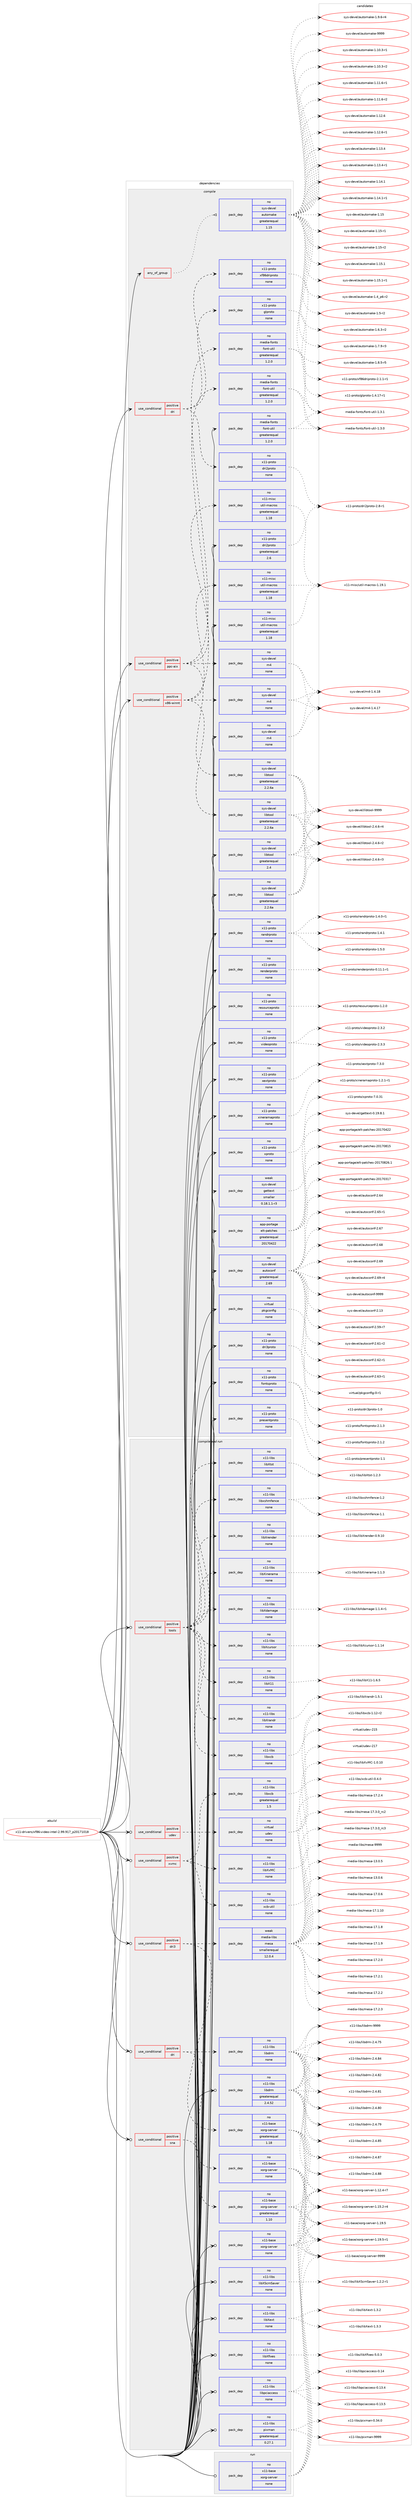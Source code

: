 digraph prolog {

# *************
# Graph options
# *************

newrank=true;
concentrate=true;
compound=true;
graph [rankdir=LR,fontname=Helvetica,fontsize=10,ranksep=1.5];#, ranksep=2.5, nodesep=0.2];
edge  [arrowhead=vee];
node  [fontname=Helvetica,fontsize=10];

# **********
# The ebuild
# **********

subgraph cluster_leftcol {
color=gray;
rank=same;
label=<<i>ebuild</i>>;
id [label="x11-drivers/xf86-video-intel-2.99.917_p20171018", color=red, width=4, href="../x11-drivers/xf86-video-intel-2.99.917_p20171018.svg"];
}

# ****************
# The dependencies
# ****************

subgraph cluster_midcol {
color=gray;
label=<<i>dependencies</i>>;
subgraph cluster_compile {
fillcolor="#eeeeee";
style=filled;
label=<<i>compile</i>>;
subgraph any9180 {
dependency514181 [label=<<TABLE BORDER="0" CELLBORDER="1" CELLSPACING="0" CELLPADDING="4"><TR><TD CELLPADDING="10">any_of_group</TD></TR></TABLE>>, shape=none, color=red];subgraph pack382678 {
dependency514182 [label=<<TABLE BORDER="0" CELLBORDER="1" CELLSPACING="0" CELLPADDING="4" WIDTH="220"><TR><TD ROWSPAN="6" CELLPADDING="30">pack_dep</TD></TR><TR><TD WIDTH="110">no</TD></TR><TR><TD>sys-devel</TD></TR><TR><TD>automake</TD></TR><TR><TD>greaterequal</TD></TR><TR><TD>1.15</TD></TR></TABLE>>, shape=none, color=blue];
}
dependency514181:e -> dependency514182:w [weight=20,style="dotted",arrowhead="oinv"];
}
id:e -> dependency514181:w [weight=20,style="solid",arrowhead="vee"];
subgraph cond121984 {
dependency514183 [label=<<TABLE BORDER="0" CELLBORDER="1" CELLSPACING="0" CELLPADDING="4"><TR><TD ROWSPAN="3" CELLPADDING="10">use_conditional</TD></TR><TR><TD>positive</TD></TR><TR><TD>dri</TD></TR></TABLE>>, shape=none, color=red];
subgraph pack382679 {
dependency514184 [label=<<TABLE BORDER="0" CELLBORDER="1" CELLSPACING="0" CELLPADDING="4" WIDTH="220"><TR><TD ROWSPAN="6" CELLPADDING="30">pack_dep</TD></TR><TR><TD WIDTH="110">no</TD></TR><TR><TD>x11-proto</TD></TR><TR><TD>xf86driproto</TD></TR><TR><TD>none</TD></TR><TR><TD></TD></TR></TABLE>>, shape=none, color=blue];
}
dependency514183:e -> dependency514184:w [weight=20,style="dashed",arrowhead="vee"];
subgraph pack382680 {
dependency514185 [label=<<TABLE BORDER="0" CELLBORDER="1" CELLSPACING="0" CELLPADDING="4" WIDTH="220"><TR><TD ROWSPAN="6" CELLPADDING="30">pack_dep</TD></TR><TR><TD WIDTH="110">no</TD></TR><TR><TD>x11-proto</TD></TR><TR><TD>glproto</TD></TR><TR><TD>none</TD></TR><TR><TD></TD></TR></TABLE>>, shape=none, color=blue];
}
dependency514183:e -> dependency514185:w [weight=20,style="dashed",arrowhead="vee"];
subgraph pack382681 {
dependency514186 [label=<<TABLE BORDER="0" CELLBORDER="1" CELLSPACING="0" CELLPADDING="4" WIDTH="220"><TR><TD ROWSPAN="6" CELLPADDING="30">pack_dep</TD></TR><TR><TD WIDTH="110">no</TD></TR><TR><TD>x11-proto</TD></TR><TR><TD>dri2proto</TD></TR><TR><TD>none</TD></TR><TR><TD></TD></TR></TABLE>>, shape=none, color=blue];
}
dependency514183:e -> dependency514186:w [weight=20,style="dashed",arrowhead="vee"];
}
id:e -> dependency514183:w [weight=20,style="solid",arrowhead="vee"];
subgraph cond121985 {
dependency514187 [label=<<TABLE BORDER="0" CELLBORDER="1" CELLSPACING="0" CELLPADDING="4"><TR><TD ROWSPAN="3" CELLPADDING="10">use_conditional</TD></TR><TR><TD>positive</TD></TR><TR><TD>ppc-aix</TD></TR></TABLE>>, shape=none, color=red];
subgraph pack382682 {
dependency514188 [label=<<TABLE BORDER="0" CELLBORDER="1" CELLSPACING="0" CELLPADDING="4" WIDTH="220"><TR><TD ROWSPAN="6" CELLPADDING="30">pack_dep</TD></TR><TR><TD WIDTH="110">no</TD></TR><TR><TD>sys-devel</TD></TR><TR><TD>libtool</TD></TR><TR><TD>greaterequal</TD></TR><TR><TD>2.2.6a</TD></TR></TABLE>>, shape=none, color=blue];
}
dependency514187:e -> dependency514188:w [weight=20,style="dashed",arrowhead="vee"];
subgraph pack382683 {
dependency514189 [label=<<TABLE BORDER="0" CELLBORDER="1" CELLSPACING="0" CELLPADDING="4" WIDTH="220"><TR><TD ROWSPAN="6" CELLPADDING="30">pack_dep</TD></TR><TR><TD WIDTH="110">no</TD></TR><TR><TD>sys-devel</TD></TR><TR><TD>m4</TD></TR><TR><TD>none</TD></TR><TR><TD></TD></TR></TABLE>>, shape=none, color=blue];
}
dependency514187:e -> dependency514189:w [weight=20,style="dashed",arrowhead="vee"];
subgraph pack382684 {
dependency514190 [label=<<TABLE BORDER="0" CELLBORDER="1" CELLSPACING="0" CELLPADDING="4" WIDTH="220"><TR><TD ROWSPAN="6" CELLPADDING="30">pack_dep</TD></TR><TR><TD WIDTH="110">no</TD></TR><TR><TD>x11-misc</TD></TR><TR><TD>util-macros</TD></TR><TR><TD>greaterequal</TD></TR><TR><TD>1.18</TD></TR></TABLE>>, shape=none, color=blue];
}
dependency514187:e -> dependency514190:w [weight=20,style="dashed",arrowhead="vee"];
subgraph pack382685 {
dependency514191 [label=<<TABLE BORDER="0" CELLBORDER="1" CELLSPACING="0" CELLPADDING="4" WIDTH="220"><TR><TD ROWSPAN="6" CELLPADDING="30">pack_dep</TD></TR><TR><TD WIDTH="110">no</TD></TR><TR><TD>media-fonts</TD></TR><TR><TD>font-util</TD></TR><TR><TD>greaterequal</TD></TR><TR><TD>1.2.0</TD></TR></TABLE>>, shape=none, color=blue];
}
dependency514187:e -> dependency514191:w [weight=20,style="dashed",arrowhead="vee"];
}
id:e -> dependency514187:w [weight=20,style="solid",arrowhead="vee"];
subgraph cond121986 {
dependency514192 [label=<<TABLE BORDER="0" CELLBORDER="1" CELLSPACING="0" CELLPADDING="4"><TR><TD ROWSPAN="3" CELLPADDING="10">use_conditional</TD></TR><TR><TD>positive</TD></TR><TR><TD>x86-winnt</TD></TR></TABLE>>, shape=none, color=red];
subgraph pack382686 {
dependency514193 [label=<<TABLE BORDER="0" CELLBORDER="1" CELLSPACING="0" CELLPADDING="4" WIDTH="220"><TR><TD ROWSPAN="6" CELLPADDING="30">pack_dep</TD></TR><TR><TD WIDTH="110">no</TD></TR><TR><TD>sys-devel</TD></TR><TR><TD>libtool</TD></TR><TR><TD>greaterequal</TD></TR><TR><TD>2.2.6a</TD></TR></TABLE>>, shape=none, color=blue];
}
dependency514192:e -> dependency514193:w [weight=20,style="dashed",arrowhead="vee"];
subgraph pack382687 {
dependency514194 [label=<<TABLE BORDER="0" CELLBORDER="1" CELLSPACING="0" CELLPADDING="4" WIDTH="220"><TR><TD ROWSPAN="6" CELLPADDING="30">pack_dep</TD></TR><TR><TD WIDTH="110">no</TD></TR><TR><TD>sys-devel</TD></TR><TR><TD>m4</TD></TR><TR><TD>none</TD></TR><TR><TD></TD></TR></TABLE>>, shape=none, color=blue];
}
dependency514192:e -> dependency514194:w [weight=20,style="dashed",arrowhead="vee"];
subgraph pack382688 {
dependency514195 [label=<<TABLE BORDER="0" CELLBORDER="1" CELLSPACING="0" CELLPADDING="4" WIDTH="220"><TR><TD ROWSPAN="6" CELLPADDING="30">pack_dep</TD></TR><TR><TD WIDTH="110">no</TD></TR><TR><TD>x11-misc</TD></TR><TR><TD>util-macros</TD></TR><TR><TD>greaterequal</TD></TR><TR><TD>1.18</TD></TR></TABLE>>, shape=none, color=blue];
}
dependency514192:e -> dependency514195:w [weight=20,style="dashed",arrowhead="vee"];
subgraph pack382689 {
dependency514196 [label=<<TABLE BORDER="0" CELLBORDER="1" CELLSPACING="0" CELLPADDING="4" WIDTH="220"><TR><TD ROWSPAN="6" CELLPADDING="30">pack_dep</TD></TR><TR><TD WIDTH="110">no</TD></TR><TR><TD>media-fonts</TD></TR><TR><TD>font-util</TD></TR><TR><TD>greaterequal</TD></TR><TR><TD>1.2.0</TD></TR></TABLE>>, shape=none, color=blue];
}
dependency514192:e -> dependency514196:w [weight=20,style="dashed",arrowhead="vee"];
}
id:e -> dependency514192:w [weight=20,style="solid",arrowhead="vee"];
subgraph pack382690 {
dependency514197 [label=<<TABLE BORDER="0" CELLBORDER="1" CELLSPACING="0" CELLPADDING="4" WIDTH="220"><TR><TD ROWSPAN="6" CELLPADDING="30">pack_dep</TD></TR><TR><TD WIDTH="110">no</TD></TR><TR><TD>app-portage</TD></TR><TR><TD>elt-patches</TD></TR><TR><TD>greaterequal</TD></TR><TR><TD>20170422</TD></TR></TABLE>>, shape=none, color=blue];
}
id:e -> dependency514197:w [weight=20,style="solid",arrowhead="vee"];
subgraph pack382691 {
dependency514198 [label=<<TABLE BORDER="0" CELLBORDER="1" CELLSPACING="0" CELLPADDING="4" WIDTH="220"><TR><TD ROWSPAN="6" CELLPADDING="30">pack_dep</TD></TR><TR><TD WIDTH="110">no</TD></TR><TR><TD>media-fonts</TD></TR><TR><TD>font-util</TD></TR><TR><TD>greaterequal</TD></TR><TR><TD>1.2.0</TD></TR></TABLE>>, shape=none, color=blue];
}
id:e -> dependency514198:w [weight=20,style="solid",arrowhead="vee"];
subgraph pack382692 {
dependency514199 [label=<<TABLE BORDER="0" CELLBORDER="1" CELLSPACING="0" CELLPADDING="4" WIDTH="220"><TR><TD ROWSPAN="6" CELLPADDING="30">pack_dep</TD></TR><TR><TD WIDTH="110">no</TD></TR><TR><TD>sys-devel</TD></TR><TR><TD>autoconf</TD></TR><TR><TD>greaterequal</TD></TR><TR><TD>2.69</TD></TR></TABLE>>, shape=none, color=blue];
}
id:e -> dependency514199:w [weight=20,style="solid",arrowhead="vee"];
subgraph pack382693 {
dependency514200 [label=<<TABLE BORDER="0" CELLBORDER="1" CELLSPACING="0" CELLPADDING="4" WIDTH="220"><TR><TD ROWSPAN="6" CELLPADDING="30">pack_dep</TD></TR><TR><TD WIDTH="110">no</TD></TR><TR><TD>sys-devel</TD></TR><TR><TD>libtool</TD></TR><TR><TD>greaterequal</TD></TR><TR><TD>2.2.6a</TD></TR></TABLE>>, shape=none, color=blue];
}
id:e -> dependency514200:w [weight=20,style="solid",arrowhead="vee"];
subgraph pack382694 {
dependency514201 [label=<<TABLE BORDER="0" CELLBORDER="1" CELLSPACING="0" CELLPADDING="4" WIDTH="220"><TR><TD ROWSPAN="6" CELLPADDING="30">pack_dep</TD></TR><TR><TD WIDTH="110">no</TD></TR><TR><TD>sys-devel</TD></TR><TR><TD>libtool</TD></TR><TR><TD>greaterequal</TD></TR><TR><TD>2.4</TD></TR></TABLE>>, shape=none, color=blue];
}
id:e -> dependency514201:w [weight=20,style="solid",arrowhead="vee"];
subgraph pack382695 {
dependency514202 [label=<<TABLE BORDER="0" CELLBORDER="1" CELLSPACING="0" CELLPADDING="4" WIDTH="220"><TR><TD ROWSPAN="6" CELLPADDING="30">pack_dep</TD></TR><TR><TD WIDTH="110">no</TD></TR><TR><TD>sys-devel</TD></TR><TR><TD>m4</TD></TR><TR><TD>none</TD></TR><TR><TD></TD></TR></TABLE>>, shape=none, color=blue];
}
id:e -> dependency514202:w [weight=20,style="solid",arrowhead="vee"];
subgraph pack382696 {
dependency514203 [label=<<TABLE BORDER="0" CELLBORDER="1" CELLSPACING="0" CELLPADDING="4" WIDTH="220"><TR><TD ROWSPAN="6" CELLPADDING="30">pack_dep</TD></TR><TR><TD WIDTH="110">no</TD></TR><TR><TD>virtual</TD></TR><TR><TD>pkgconfig</TD></TR><TR><TD>none</TD></TR><TR><TD></TD></TR></TABLE>>, shape=none, color=blue];
}
id:e -> dependency514203:w [weight=20,style="solid",arrowhead="vee"];
subgraph pack382697 {
dependency514204 [label=<<TABLE BORDER="0" CELLBORDER="1" CELLSPACING="0" CELLPADDING="4" WIDTH="220"><TR><TD ROWSPAN="6" CELLPADDING="30">pack_dep</TD></TR><TR><TD WIDTH="110">no</TD></TR><TR><TD>x11-misc</TD></TR><TR><TD>util-macros</TD></TR><TR><TD>greaterequal</TD></TR><TR><TD>1.18</TD></TR></TABLE>>, shape=none, color=blue];
}
id:e -> dependency514204:w [weight=20,style="solid",arrowhead="vee"];
subgraph pack382698 {
dependency514205 [label=<<TABLE BORDER="0" CELLBORDER="1" CELLSPACING="0" CELLPADDING="4" WIDTH="220"><TR><TD ROWSPAN="6" CELLPADDING="30">pack_dep</TD></TR><TR><TD WIDTH="110">no</TD></TR><TR><TD>x11-proto</TD></TR><TR><TD>dri2proto</TD></TR><TR><TD>greaterequal</TD></TR><TR><TD>2.6</TD></TR></TABLE>>, shape=none, color=blue];
}
id:e -> dependency514205:w [weight=20,style="solid",arrowhead="vee"];
subgraph pack382699 {
dependency514206 [label=<<TABLE BORDER="0" CELLBORDER="1" CELLSPACING="0" CELLPADDING="4" WIDTH="220"><TR><TD ROWSPAN="6" CELLPADDING="30">pack_dep</TD></TR><TR><TD WIDTH="110">no</TD></TR><TR><TD>x11-proto</TD></TR><TR><TD>dri3proto</TD></TR><TR><TD>none</TD></TR><TR><TD></TD></TR></TABLE>>, shape=none, color=blue];
}
id:e -> dependency514206:w [weight=20,style="solid",arrowhead="vee"];
subgraph pack382700 {
dependency514207 [label=<<TABLE BORDER="0" CELLBORDER="1" CELLSPACING="0" CELLPADDING="4" WIDTH="220"><TR><TD ROWSPAN="6" CELLPADDING="30">pack_dep</TD></TR><TR><TD WIDTH="110">no</TD></TR><TR><TD>x11-proto</TD></TR><TR><TD>fontsproto</TD></TR><TR><TD>none</TD></TR><TR><TD></TD></TR></TABLE>>, shape=none, color=blue];
}
id:e -> dependency514207:w [weight=20,style="solid",arrowhead="vee"];
subgraph pack382701 {
dependency514208 [label=<<TABLE BORDER="0" CELLBORDER="1" CELLSPACING="0" CELLPADDING="4" WIDTH="220"><TR><TD ROWSPAN="6" CELLPADDING="30">pack_dep</TD></TR><TR><TD WIDTH="110">no</TD></TR><TR><TD>x11-proto</TD></TR><TR><TD>presentproto</TD></TR><TR><TD>none</TD></TR><TR><TD></TD></TR></TABLE>>, shape=none, color=blue];
}
id:e -> dependency514208:w [weight=20,style="solid",arrowhead="vee"];
subgraph pack382702 {
dependency514209 [label=<<TABLE BORDER="0" CELLBORDER="1" CELLSPACING="0" CELLPADDING="4" WIDTH="220"><TR><TD ROWSPAN="6" CELLPADDING="30">pack_dep</TD></TR><TR><TD WIDTH="110">no</TD></TR><TR><TD>x11-proto</TD></TR><TR><TD>randrproto</TD></TR><TR><TD>none</TD></TR><TR><TD></TD></TR></TABLE>>, shape=none, color=blue];
}
id:e -> dependency514209:w [weight=20,style="solid",arrowhead="vee"];
subgraph pack382703 {
dependency514210 [label=<<TABLE BORDER="0" CELLBORDER="1" CELLSPACING="0" CELLPADDING="4" WIDTH="220"><TR><TD ROWSPAN="6" CELLPADDING="30">pack_dep</TD></TR><TR><TD WIDTH="110">no</TD></TR><TR><TD>x11-proto</TD></TR><TR><TD>renderproto</TD></TR><TR><TD>none</TD></TR><TR><TD></TD></TR></TABLE>>, shape=none, color=blue];
}
id:e -> dependency514210:w [weight=20,style="solid",arrowhead="vee"];
subgraph pack382704 {
dependency514211 [label=<<TABLE BORDER="0" CELLBORDER="1" CELLSPACING="0" CELLPADDING="4" WIDTH="220"><TR><TD ROWSPAN="6" CELLPADDING="30">pack_dep</TD></TR><TR><TD WIDTH="110">no</TD></TR><TR><TD>x11-proto</TD></TR><TR><TD>resourceproto</TD></TR><TR><TD>none</TD></TR><TR><TD></TD></TR></TABLE>>, shape=none, color=blue];
}
id:e -> dependency514211:w [weight=20,style="solid",arrowhead="vee"];
subgraph pack382705 {
dependency514212 [label=<<TABLE BORDER="0" CELLBORDER="1" CELLSPACING="0" CELLPADDING="4" WIDTH="220"><TR><TD ROWSPAN="6" CELLPADDING="30">pack_dep</TD></TR><TR><TD WIDTH="110">no</TD></TR><TR><TD>x11-proto</TD></TR><TR><TD>videoproto</TD></TR><TR><TD>none</TD></TR><TR><TD></TD></TR></TABLE>>, shape=none, color=blue];
}
id:e -> dependency514212:w [weight=20,style="solid",arrowhead="vee"];
subgraph pack382706 {
dependency514213 [label=<<TABLE BORDER="0" CELLBORDER="1" CELLSPACING="0" CELLPADDING="4" WIDTH="220"><TR><TD ROWSPAN="6" CELLPADDING="30">pack_dep</TD></TR><TR><TD WIDTH="110">no</TD></TR><TR><TD>x11-proto</TD></TR><TR><TD>xextproto</TD></TR><TR><TD>none</TD></TR><TR><TD></TD></TR></TABLE>>, shape=none, color=blue];
}
id:e -> dependency514213:w [weight=20,style="solid",arrowhead="vee"];
subgraph pack382707 {
dependency514214 [label=<<TABLE BORDER="0" CELLBORDER="1" CELLSPACING="0" CELLPADDING="4" WIDTH="220"><TR><TD ROWSPAN="6" CELLPADDING="30">pack_dep</TD></TR><TR><TD WIDTH="110">no</TD></TR><TR><TD>x11-proto</TD></TR><TR><TD>xineramaproto</TD></TR><TR><TD>none</TD></TR><TR><TD></TD></TR></TABLE>>, shape=none, color=blue];
}
id:e -> dependency514214:w [weight=20,style="solid",arrowhead="vee"];
subgraph pack382708 {
dependency514215 [label=<<TABLE BORDER="0" CELLBORDER="1" CELLSPACING="0" CELLPADDING="4" WIDTH="220"><TR><TD ROWSPAN="6" CELLPADDING="30">pack_dep</TD></TR><TR><TD WIDTH="110">no</TD></TR><TR><TD>x11-proto</TD></TR><TR><TD>xproto</TD></TR><TR><TD>none</TD></TR><TR><TD></TD></TR></TABLE>>, shape=none, color=blue];
}
id:e -> dependency514215:w [weight=20,style="solid",arrowhead="vee"];
subgraph pack382709 {
dependency514216 [label=<<TABLE BORDER="0" CELLBORDER="1" CELLSPACING="0" CELLPADDING="4" WIDTH="220"><TR><TD ROWSPAN="6" CELLPADDING="30">pack_dep</TD></TR><TR><TD WIDTH="110">weak</TD></TR><TR><TD>sys-devel</TD></TR><TR><TD>gettext</TD></TR><TR><TD>smaller</TD></TR><TR><TD>0.18.1.1-r3</TD></TR></TABLE>>, shape=none, color=blue];
}
id:e -> dependency514216:w [weight=20,style="solid",arrowhead="vee"];
}
subgraph cluster_compileandrun {
fillcolor="#eeeeee";
style=filled;
label=<<i>compile and run</i>>;
subgraph cond121987 {
dependency514217 [label=<<TABLE BORDER="0" CELLBORDER="1" CELLSPACING="0" CELLPADDING="4"><TR><TD ROWSPAN="3" CELLPADDING="10">use_conditional</TD></TR><TR><TD>positive</TD></TR><TR><TD>dri</TD></TR></TABLE>>, shape=none, color=red];
subgraph pack382710 {
dependency514218 [label=<<TABLE BORDER="0" CELLBORDER="1" CELLSPACING="0" CELLPADDING="4" WIDTH="220"><TR><TD ROWSPAN="6" CELLPADDING="30">pack_dep</TD></TR><TR><TD WIDTH="110">no</TD></TR><TR><TD>x11-base</TD></TR><TR><TD>xorg-server</TD></TR><TR><TD>none</TD></TR><TR><TD></TD></TR></TABLE>>, shape=none, color=blue];
}
dependency514217:e -> dependency514218:w [weight=20,style="dashed",arrowhead="vee"];
subgraph pack382711 {
dependency514219 [label=<<TABLE BORDER="0" CELLBORDER="1" CELLSPACING="0" CELLPADDING="4" WIDTH="220"><TR><TD ROWSPAN="6" CELLPADDING="30">pack_dep</TD></TR><TR><TD WIDTH="110">no</TD></TR><TR><TD>x11-libs</TD></TR><TR><TD>libdrm</TD></TR><TR><TD>none</TD></TR><TR><TD></TD></TR></TABLE>>, shape=none, color=blue];
}
dependency514217:e -> dependency514219:w [weight=20,style="dashed",arrowhead="vee"];
}
id:e -> dependency514217:w [weight=20,style="solid",arrowhead="odotvee"];
subgraph cond121988 {
dependency514220 [label=<<TABLE BORDER="0" CELLBORDER="1" CELLSPACING="0" CELLPADDING="4"><TR><TD ROWSPAN="3" CELLPADDING="10">use_conditional</TD></TR><TR><TD>positive</TD></TR><TR><TD>dri3</TD></TR></TABLE>>, shape=none, color=red];
subgraph pack382712 {
dependency514221 [label=<<TABLE BORDER="0" CELLBORDER="1" CELLSPACING="0" CELLPADDING="4" WIDTH="220"><TR><TD ROWSPAN="6" CELLPADDING="30">pack_dep</TD></TR><TR><TD WIDTH="110">no</TD></TR><TR><TD>x11-base</TD></TR><TR><TD>xorg-server</TD></TR><TR><TD>greaterequal</TD></TR><TR><TD>1.18</TD></TR></TABLE>>, shape=none, color=blue];
}
dependency514220:e -> dependency514221:w [weight=20,style="dashed",arrowhead="vee"];
subgraph pack382713 {
dependency514222 [label=<<TABLE BORDER="0" CELLBORDER="1" CELLSPACING="0" CELLPADDING="4" WIDTH="220"><TR><TD ROWSPAN="6" CELLPADDING="30">pack_dep</TD></TR><TR><TD WIDTH="110">weak</TD></TR><TR><TD>media-libs</TD></TR><TR><TD>mesa</TD></TR><TR><TD>smallerequal</TD></TR><TR><TD>12.0.4</TD></TR></TABLE>>, shape=none, color=blue];
}
dependency514220:e -> dependency514222:w [weight=20,style="dashed",arrowhead="vee"];
}
id:e -> dependency514220:w [weight=20,style="solid",arrowhead="odotvee"];
subgraph cond121989 {
dependency514223 [label=<<TABLE BORDER="0" CELLBORDER="1" CELLSPACING="0" CELLPADDING="4"><TR><TD ROWSPAN="3" CELLPADDING="10">use_conditional</TD></TR><TR><TD>positive</TD></TR><TR><TD>sna</TD></TR></TABLE>>, shape=none, color=red];
subgraph pack382714 {
dependency514224 [label=<<TABLE BORDER="0" CELLBORDER="1" CELLSPACING="0" CELLPADDING="4" WIDTH="220"><TR><TD ROWSPAN="6" CELLPADDING="30">pack_dep</TD></TR><TR><TD WIDTH="110">no</TD></TR><TR><TD>x11-base</TD></TR><TR><TD>xorg-server</TD></TR><TR><TD>greaterequal</TD></TR><TR><TD>1.10</TD></TR></TABLE>>, shape=none, color=blue];
}
dependency514223:e -> dependency514224:w [weight=20,style="dashed",arrowhead="vee"];
}
id:e -> dependency514223:w [weight=20,style="solid",arrowhead="odotvee"];
subgraph cond121990 {
dependency514225 [label=<<TABLE BORDER="0" CELLBORDER="1" CELLSPACING="0" CELLPADDING="4"><TR><TD ROWSPAN="3" CELLPADDING="10">use_conditional</TD></TR><TR><TD>positive</TD></TR><TR><TD>tools</TD></TR></TABLE>>, shape=none, color=red];
subgraph pack382715 {
dependency514226 [label=<<TABLE BORDER="0" CELLBORDER="1" CELLSPACING="0" CELLPADDING="4" WIDTH="220"><TR><TD ROWSPAN="6" CELLPADDING="30">pack_dep</TD></TR><TR><TD WIDTH="110">no</TD></TR><TR><TD>x11-libs</TD></TR><TR><TD>libX11</TD></TR><TR><TD>none</TD></TR><TR><TD></TD></TR></TABLE>>, shape=none, color=blue];
}
dependency514225:e -> dependency514226:w [weight=20,style="dashed",arrowhead="vee"];
subgraph pack382716 {
dependency514227 [label=<<TABLE BORDER="0" CELLBORDER="1" CELLSPACING="0" CELLPADDING="4" WIDTH="220"><TR><TD ROWSPAN="6" CELLPADDING="30">pack_dep</TD></TR><TR><TD WIDTH="110">no</TD></TR><TR><TD>x11-libs</TD></TR><TR><TD>libxcb</TD></TR><TR><TD>none</TD></TR><TR><TD></TD></TR></TABLE>>, shape=none, color=blue];
}
dependency514225:e -> dependency514227:w [weight=20,style="dashed",arrowhead="vee"];
subgraph pack382717 {
dependency514228 [label=<<TABLE BORDER="0" CELLBORDER="1" CELLSPACING="0" CELLPADDING="4" WIDTH="220"><TR><TD ROWSPAN="6" CELLPADDING="30">pack_dep</TD></TR><TR><TD WIDTH="110">no</TD></TR><TR><TD>x11-libs</TD></TR><TR><TD>libXcursor</TD></TR><TR><TD>none</TD></TR><TR><TD></TD></TR></TABLE>>, shape=none, color=blue];
}
dependency514225:e -> dependency514228:w [weight=20,style="dashed",arrowhead="vee"];
subgraph pack382718 {
dependency514229 [label=<<TABLE BORDER="0" CELLBORDER="1" CELLSPACING="0" CELLPADDING="4" WIDTH="220"><TR><TD ROWSPAN="6" CELLPADDING="30">pack_dep</TD></TR><TR><TD WIDTH="110">no</TD></TR><TR><TD>x11-libs</TD></TR><TR><TD>libXdamage</TD></TR><TR><TD>none</TD></TR><TR><TD></TD></TR></TABLE>>, shape=none, color=blue];
}
dependency514225:e -> dependency514229:w [weight=20,style="dashed",arrowhead="vee"];
subgraph pack382719 {
dependency514230 [label=<<TABLE BORDER="0" CELLBORDER="1" CELLSPACING="0" CELLPADDING="4" WIDTH="220"><TR><TD ROWSPAN="6" CELLPADDING="30">pack_dep</TD></TR><TR><TD WIDTH="110">no</TD></TR><TR><TD>x11-libs</TD></TR><TR><TD>libXinerama</TD></TR><TR><TD>none</TD></TR><TR><TD></TD></TR></TABLE>>, shape=none, color=blue];
}
dependency514225:e -> dependency514230:w [weight=20,style="dashed",arrowhead="vee"];
subgraph pack382720 {
dependency514231 [label=<<TABLE BORDER="0" CELLBORDER="1" CELLSPACING="0" CELLPADDING="4" WIDTH="220"><TR><TD ROWSPAN="6" CELLPADDING="30">pack_dep</TD></TR><TR><TD WIDTH="110">no</TD></TR><TR><TD>x11-libs</TD></TR><TR><TD>libXrandr</TD></TR><TR><TD>none</TD></TR><TR><TD></TD></TR></TABLE>>, shape=none, color=blue];
}
dependency514225:e -> dependency514231:w [weight=20,style="dashed",arrowhead="vee"];
subgraph pack382721 {
dependency514232 [label=<<TABLE BORDER="0" CELLBORDER="1" CELLSPACING="0" CELLPADDING="4" WIDTH="220"><TR><TD ROWSPAN="6" CELLPADDING="30">pack_dep</TD></TR><TR><TD WIDTH="110">no</TD></TR><TR><TD>x11-libs</TD></TR><TR><TD>libXrender</TD></TR><TR><TD>none</TD></TR><TR><TD></TD></TR></TABLE>>, shape=none, color=blue];
}
dependency514225:e -> dependency514232:w [weight=20,style="dashed",arrowhead="vee"];
subgraph pack382722 {
dependency514233 [label=<<TABLE BORDER="0" CELLBORDER="1" CELLSPACING="0" CELLPADDING="4" WIDTH="220"><TR><TD ROWSPAN="6" CELLPADDING="30">pack_dep</TD></TR><TR><TD WIDTH="110">no</TD></TR><TR><TD>x11-libs</TD></TR><TR><TD>libxshmfence</TD></TR><TR><TD>none</TD></TR><TR><TD></TD></TR></TABLE>>, shape=none, color=blue];
}
dependency514225:e -> dependency514233:w [weight=20,style="dashed",arrowhead="vee"];
subgraph pack382723 {
dependency514234 [label=<<TABLE BORDER="0" CELLBORDER="1" CELLSPACING="0" CELLPADDING="4" WIDTH="220"><TR><TD ROWSPAN="6" CELLPADDING="30">pack_dep</TD></TR><TR><TD WIDTH="110">no</TD></TR><TR><TD>x11-libs</TD></TR><TR><TD>libXtst</TD></TR><TR><TD>none</TD></TR><TR><TD></TD></TR></TABLE>>, shape=none, color=blue];
}
dependency514225:e -> dependency514234:w [weight=20,style="dashed",arrowhead="vee"];
}
id:e -> dependency514225:w [weight=20,style="solid",arrowhead="odotvee"];
subgraph cond121991 {
dependency514235 [label=<<TABLE BORDER="0" CELLBORDER="1" CELLSPACING="0" CELLPADDING="4"><TR><TD ROWSPAN="3" CELLPADDING="10">use_conditional</TD></TR><TR><TD>positive</TD></TR><TR><TD>udev</TD></TR></TABLE>>, shape=none, color=red];
subgraph pack382724 {
dependency514236 [label=<<TABLE BORDER="0" CELLBORDER="1" CELLSPACING="0" CELLPADDING="4" WIDTH="220"><TR><TD ROWSPAN="6" CELLPADDING="30">pack_dep</TD></TR><TR><TD WIDTH="110">no</TD></TR><TR><TD>virtual</TD></TR><TR><TD>udev</TD></TR><TR><TD>none</TD></TR><TR><TD></TD></TR></TABLE>>, shape=none, color=blue];
}
dependency514235:e -> dependency514236:w [weight=20,style="dashed",arrowhead="vee"];
}
id:e -> dependency514235:w [weight=20,style="solid",arrowhead="odotvee"];
subgraph cond121992 {
dependency514237 [label=<<TABLE BORDER="0" CELLBORDER="1" CELLSPACING="0" CELLPADDING="4"><TR><TD ROWSPAN="3" CELLPADDING="10">use_conditional</TD></TR><TR><TD>positive</TD></TR><TR><TD>xvmc</TD></TR></TABLE>>, shape=none, color=red];
subgraph pack382725 {
dependency514238 [label=<<TABLE BORDER="0" CELLBORDER="1" CELLSPACING="0" CELLPADDING="4" WIDTH="220"><TR><TD ROWSPAN="6" CELLPADDING="30">pack_dep</TD></TR><TR><TD WIDTH="110">no</TD></TR><TR><TD>x11-libs</TD></TR><TR><TD>libXvMC</TD></TR><TR><TD>none</TD></TR><TR><TD></TD></TR></TABLE>>, shape=none, color=blue];
}
dependency514237:e -> dependency514238:w [weight=20,style="dashed",arrowhead="vee"];
subgraph pack382726 {
dependency514239 [label=<<TABLE BORDER="0" CELLBORDER="1" CELLSPACING="0" CELLPADDING="4" WIDTH="220"><TR><TD ROWSPAN="6" CELLPADDING="30">pack_dep</TD></TR><TR><TD WIDTH="110">no</TD></TR><TR><TD>x11-libs</TD></TR><TR><TD>libxcb</TD></TR><TR><TD>greaterequal</TD></TR><TR><TD>1.5</TD></TR></TABLE>>, shape=none, color=blue];
}
dependency514237:e -> dependency514239:w [weight=20,style="dashed",arrowhead="vee"];
subgraph pack382727 {
dependency514240 [label=<<TABLE BORDER="0" CELLBORDER="1" CELLSPACING="0" CELLPADDING="4" WIDTH="220"><TR><TD ROWSPAN="6" CELLPADDING="30">pack_dep</TD></TR><TR><TD WIDTH="110">no</TD></TR><TR><TD>x11-libs</TD></TR><TR><TD>xcb-util</TD></TR><TR><TD>none</TD></TR><TR><TD></TD></TR></TABLE>>, shape=none, color=blue];
}
dependency514237:e -> dependency514240:w [weight=20,style="dashed",arrowhead="vee"];
}
id:e -> dependency514237:w [weight=20,style="solid",arrowhead="odotvee"];
subgraph pack382728 {
dependency514241 [label=<<TABLE BORDER="0" CELLBORDER="1" CELLSPACING="0" CELLPADDING="4" WIDTH="220"><TR><TD ROWSPAN="6" CELLPADDING="30">pack_dep</TD></TR><TR><TD WIDTH="110">no</TD></TR><TR><TD>x11-base</TD></TR><TR><TD>xorg-server</TD></TR><TR><TD>none</TD></TR><TR><TD></TD></TR></TABLE>>, shape=none, color=blue];
}
id:e -> dependency514241:w [weight=20,style="solid",arrowhead="odotvee"];
subgraph pack382729 {
dependency514242 [label=<<TABLE BORDER="0" CELLBORDER="1" CELLSPACING="0" CELLPADDING="4" WIDTH="220"><TR><TD ROWSPAN="6" CELLPADDING="30">pack_dep</TD></TR><TR><TD WIDTH="110">no</TD></TR><TR><TD>x11-libs</TD></TR><TR><TD>libXScrnSaver</TD></TR><TR><TD>none</TD></TR><TR><TD></TD></TR></TABLE>>, shape=none, color=blue];
}
id:e -> dependency514242:w [weight=20,style="solid",arrowhead="odotvee"];
subgraph pack382730 {
dependency514243 [label=<<TABLE BORDER="0" CELLBORDER="1" CELLSPACING="0" CELLPADDING="4" WIDTH="220"><TR><TD ROWSPAN="6" CELLPADDING="30">pack_dep</TD></TR><TR><TD WIDTH="110">no</TD></TR><TR><TD>x11-libs</TD></TR><TR><TD>libXext</TD></TR><TR><TD>none</TD></TR><TR><TD></TD></TR></TABLE>>, shape=none, color=blue];
}
id:e -> dependency514243:w [weight=20,style="solid",arrowhead="odotvee"];
subgraph pack382731 {
dependency514244 [label=<<TABLE BORDER="0" CELLBORDER="1" CELLSPACING="0" CELLPADDING="4" WIDTH="220"><TR><TD ROWSPAN="6" CELLPADDING="30">pack_dep</TD></TR><TR><TD WIDTH="110">no</TD></TR><TR><TD>x11-libs</TD></TR><TR><TD>libXfixes</TD></TR><TR><TD>none</TD></TR><TR><TD></TD></TR></TABLE>>, shape=none, color=blue];
}
id:e -> dependency514244:w [weight=20,style="solid",arrowhead="odotvee"];
subgraph pack382732 {
dependency514245 [label=<<TABLE BORDER="0" CELLBORDER="1" CELLSPACING="0" CELLPADDING="4" WIDTH="220"><TR><TD ROWSPAN="6" CELLPADDING="30">pack_dep</TD></TR><TR><TD WIDTH="110">no</TD></TR><TR><TD>x11-libs</TD></TR><TR><TD>libdrm</TD></TR><TR><TD>greaterequal</TD></TR><TR><TD>2.4.52</TD></TR></TABLE>>, shape=none, color=blue];
}
id:e -> dependency514245:w [weight=20,style="solid",arrowhead="odotvee"];
subgraph pack382733 {
dependency514246 [label=<<TABLE BORDER="0" CELLBORDER="1" CELLSPACING="0" CELLPADDING="4" WIDTH="220"><TR><TD ROWSPAN="6" CELLPADDING="30">pack_dep</TD></TR><TR><TD WIDTH="110">no</TD></TR><TR><TD>x11-libs</TD></TR><TR><TD>libpciaccess</TD></TR><TR><TD>none</TD></TR><TR><TD></TD></TR></TABLE>>, shape=none, color=blue];
}
id:e -> dependency514246:w [weight=20,style="solid",arrowhead="odotvee"];
subgraph pack382734 {
dependency514247 [label=<<TABLE BORDER="0" CELLBORDER="1" CELLSPACING="0" CELLPADDING="4" WIDTH="220"><TR><TD ROWSPAN="6" CELLPADDING="30">pack_dep</TD></TR><TR><TD WIDTH="110">no</TD></TR><TR><TD>x11-libs</TD></TR><TR><TD>pixman</TD></TR><TR><TD>greaterequal</TD></TR><TR><TD>0.27.1</TD></TR></TABLE>>, shape=none, color=blue];
}
id:e -> dependency514247:w [weight=20,style="solid",arrowhead="odotvee"];
}
subgraph cluster_run {
fillcolor="#eeeeee";
style=filled;
label=<<i>run</i>>;
subgraph pack382735 {
dependency514248 [label=<<TABLE BORDER="0" CELLBORDER="1" CELLSPACING="0" CELLPADDING="4" WIDTH="220"><TR><TD ROWSPAN="6" CELLPADDING="30">pack_dep</TD></TR><TR><TD WIDTH="110">no</TD></TR><TR><TD>x11-base</TD></TR><TR><TD>xorg-server</TD></TR><TR><TD>none</TD></TR><TR><TD></TD></TR></TABLE>>, shape=none, color=blue];
}
id:e -> dependency514248:w [weight=20,style="solid",arrowhead="odot"];
}
}

# **************
# The candidates
# **************

subgraph cluster_choices {
rank=same;
color=gray;
label=<<i>candidates</i>>;

subgraph choice382678 {
color=black;
nodesep=1;
choice11512111545100101118101108479711711611110997107101454946494846514511449 [label="sys-devel/automake-1.10.3-r1", color=red, width=4,href="../sys-devel/automake-1.10.3-r1.svg"];
choice11512111545100101118101108479711711611110997107101454946494846514511450 [label="sys-devel/automake-1.10.3-r2", color=red, width=4,href="../sys-devel/automake-1.10.3-r2.svg"];
choice11512111545100101118101108479711711611110997107101454946494946544511449 [label="sys-devel/automake-1.11.6-r1", color=red, width=4,href="../sys-devel/automake-1.11.6-r1.svg"];
choice11512111545100101118101108479711711611110997107101454946494946544511450 [label="sys-devel/automake-1.11.6-r2", color=red, width=4,href="../sys-devel/automake-1.11.6-r2.svg"];
choice1151211154510010111810110847971171161111099710710145494649504654 [label="sys-devel/automake-1.12.6", color=red, width=4,href="../sys-devel/automake-1.12.6.svg"];
choice11512111545100101118101108479711711611110997107101454946495046544511449 [label="sys-devel/automake-1.12.6-r1", color=red, width=4,href="../sys-devel/automake-1.12.6-r1.svg"];
choice1151211154510010111810110847971171161111099710710145494649514652 [label="sys-devel/automake-1.13.4", color=red, width=4,href="../sys-devel/automake-1.13.4.svg"];
choice11512111545100101118101108479711711611110997107101454946495146524511449 [label="sys-devel/automake-1.13.4-r1", color=red, width=4,href="../sys-devel/automake-1.13.4-r1.svg"];
choice1151211154510010111810110847971171161111099710710145494649524649 [label="sys-devel/automake-1.14.1", color=red, width=4,href="../sys-devel/automake-1.14.1.svg"];
choice11512111545100101118101108479711711611110997107101454946495246494511449 [label="sys-devel/automake-1.14.1-r1", color=red, width=4,href="../sys-devel/automake-1.14.1-r1.svg"];
choice115121115451001011181011084797117116111109971071014549464953 [label="sys-devel/automake-1.15", color=red, width=4,href="../sys-devel/automake-1.15.svg"];
choice1151211154510010111810110847971171161111099710710145494649534511449 [label="sys-devel/automake-1.15-r1", color=red, width=4,href="../sys-devel/automake-1.15-r1.svg"];
choice1151211154510010111810110847971171161111099710710145494649534511450 [label="sys-devel/automake-1.15-r2", color=red, width=4,href="../sys-devel/automake-1.15-r2.svg"];
choice1151211154510010111810110847971171161111099710710145494649534649 [label="sys-devel/automake-1.15.1", color=red, width=4,href="../sys-devel/automake-1.15.1.svg"];
choice11512111545100101118101108479711711611110997107101454946495346494511449 [label="sys-devel/automake-1.15.1-r1", color=red, width=4,href="../sys-devel/automake-1.15.1-r1.svg"];
choice115121115451001011181011084797117116111109971071014549465295112544511450 [label="sys-devel/automake-1.4_p6-r2", color=red, width=4,href="../sys-devel/automake-1.4_p6-r2.svg"];
choice11512111545100101118101108479711711611110997107101454946534511450 [label="sys-devel/automake-1.5-r2", color=red, width=4,href="../sys-devel/automake-1.5-r2.svg"];
choice115121115451001011181011084797117116111109971071014549465446514511450 [label="sys-devel/automake-1.6.3-r2", color=red, width=4,href="../sys-devel/automake-1.6.3-r2.svg"];
choice115121115451001011181011084797117116111109971071014549465546574511451 [label="sys-devel/automake-1.7.9-r3", color=red, width=4,href="../sys-devel/automake-1.7.9-r3.svg"];
choice115121115451001011181011084797117116111109971071014549465646534511453 [label="sys-devel/automake-1.8.5-r5", color=red, width=4,href="../sys-devel/automake-1.8.5-r5.svg"];
choice115121115451001011181011084797117116111109971071014549465746544511452 [label="sys-devel/automake-1.9.6-r4", color=red, width=4,href="../sys-devel/automake-1.9.6-r4.svg"];
choice115121115451001011181011084797117116111109971071014557575757 [label="sys-devel/automake-9999", color=red, width=4,href="../sys-devel/automake-9999.svg"];
dependency514182:e -> choice11512111545100101118101108479711711611110997107101454946494846514511449:w [style=dotted,weight="100"];
dependency514182:e -> choice11512111545100101118101108479711711611110997107101454946494846514511450:w [style=dotted,weight="100"];
dependency514182:e -> choice11512111545100101118101108479711711611110997107101454946494946544511449:w [style=dotted,weight="100"];
dependency514182:e -> choice11512111545100101118101108479711711611110997107101454946494946544511450:w [style=dotted,weight="100"];
dependency514182:e -> choice1151211154510010111810110847971171161111099710710145494649504654:w [style=dotted,weight="100"];
dependency514182:e -> choice11512111545100101118101108479711711611110997107101454946495046544511449:w [style=dotted,weight="100"];
dependency514182:e -> choice1151211154510010111810110847971171161111099710710145494649514652:w [style=dotted,weight="100"];
dependency514182:e -> choice11512111545100101118101108479711711611110997107101454946495146524511449:w [style=dotted,weight="100"];
dependency514182:e -> choice1151211154510010111810110847971171161111099710710145494649524649:w [style=dotted,weight="100"];
dependency514182:e -> choice11512111545100101118101108479711711611110997107101454946495246494511449:w [style=dotted,weight="100"];
dependency514182:e -> choice115121115451001011181011084797117116111109971071014549464953:w [style=dotted,weight="100"];
dependency514182:e -> choice1151211154510010111810110847971171161111099710710145494649534511449:w [style=dotted,weight="100"];
dependency514182:e -> choice1151211154510010111810110847971171161111099710710145494649534511450:w [style=dotted,weight="100"];
dependency514182:e -> choice1151211154510010111810110847971171161111099710710145494649534649:w [style=dotted,weight="100"];
dependency514182:e -> choice11512111545100101118101108479711711611110997107101454946495346494511449:w [style=dotted,weight="100"];
dependency514182:e -> choice115121115451001011181011084797117116111109971071014549465295112544511450:w [style=dotted,weight="100"];
dependency514182:e -> choice11512111545100101118101108479711711611110997107101454946534511450:w [style=dotted,weight="100"];
dependency514182:e -> choice115121115451001011181011084797117116111109971071014549465446514511450:w [style=dotted,weight="100"];
dependency514182:e -> choice115121115451001011181011084797117116111109971071014549465546574511451:w [style=dotted,weight="100"];
dependency514182:e -> choice115121115451001011181011084797117116111109971071014549465646534511453:w [style=dotted,weight="100"];
dependency514182:e -> choice115121115451001011181011084797117116111109971071014549465746544511452:w [style=dotted,weight="100"];
dependency514182:e -> choice115121115451001011181011084797117116111109971071014557575757:w [style=dotted,weight="100"];
}
subgraph choice382679 {
color=black;
nodesep=1;
choice1204949451121141111161114712010256541001141051121141111161114550464946494511449 [label="x11-proto/xf86driproto-2.1.1-r1", color=red, width=4,href="../x11-proto/xf86driproto-2.1.1-r1.svg"];
dependency514184:e -> choice1204949451121141111161114712010256541001141051121141111161114550464946494511449:w [style=dotted,weight="100"];
}
subgraph choice382680 {
color=black;
nodesep=1;
choice12049494511211411111611147103108112114111116111454946524649554511449 [label="x11-proto/glproto-1.4.17-r1", color=red, width=4,href="../x11-proto/glproto-1.4.17-r1.svg"];
dependency514185:e -> choice12049494511211411111611147103108112114111116111454946524649554511449:w [style=dotted,weight="100"];
}
subgraph choice382681 {
color=black;
nodesep=1;
choice1204949451121141111161114710011410550112114111116111455046564511449 [label="x11-proto/dri2proto-2.8-r1", color=red, width=4,href="../x11-proto/dri2proto-2.8-r1.svg"];
dependency514186:e -> choice1204949451121141111161114710011410550112114111116111455046564511449:w [style=dotted,weight="100"];
}
subgraph choice382682 {
color=black;
nodesep=1;
choice1151211154510010111810110847108105981161111111084550465246544511450 [label="sys-devel/libtool-2.4.6-r2", color=red, width=4,href="../sys-devel/libtool-2.4.6-r2.svg"];
choice1151211154510010111810110847108105981161111111084550465246544511451 [label="sys-devel/libtool-2.4.6-r3", color=red, width=4,href="../sys-devel/libtool-2.4.6-r3.svg"];
choice1151211154510010111810110847108105981161111111084550465246544511452 [label="sys-devel/libtool-2.4.6-r4", color=red, width=4,href="../sys-devel/libtool-2.4.6-r4.svg"];
choice1151211154510010111810110847108105981161111111084557575757 [label="sys-devel/libtool-9999", color=red, width=4,href="../sys-devel/libtool-9999.svg"];
dependency514188:e -> choice1151211154510010111810110847108105981161111111084550465246544511450:w [style=dotted,weight="100"];
dependency514188:e -> choice1151211154510010111810110847108105981161111111084550465246544511451:w [style=dotted,weight="100"];
dependency514188:e -> choice1151211154510010111810110847108105981161111111084550465246544511452:w [style=dotted,weight="100"];
dependency514188:e -> choice1151211154510010111810110847108105981161111111084557575757:w [style=dotted,weight="100"];
}
subgraph choice382683 {
color=black;
nodesep=1;
choice11512111545100101118101108471095245494652464955 [label="sys-devel/m4-1.4.17", color=red, width=4,href="../sys-devel/m4-1.4.17.svg"];
choice11512111545100101118101108471095245494652464956 [label="sys-devel/m4-1.4.18", color=red, width=4,href="../sys-devel/m4-1.4.18.svg"];
dependency514189:e -> choice11512111545100101118101108471095245494652464955:w [style=dotted,weight="100"];
dependency514189:e -> choice11512111545100101118101108471095245494652464956:w [style=dotted,weight="100"];
}
subgraph choice382684 {
color=black;
nodesep=1;
choice120494945109105115994711711610510845109979911411111545494649574649 [label="x11-misc/util-macros-1.19.1", color=red, width=4,href="../x11-misc/util-macros-1.19.1.svg"];
dependency514190:e -> choice120494945109105115994711711610510845109979911411111545494649574649:w [style=dotted,weight="100"];
}
subgraph choice382685 {
color=black;
nodesep=1;
choice10910110010597451021111101161154710211111011645117116105108454946514648 [label="media-fonts/font-util-1.3.0", color=red, width=4,href="../media-fonts/font-util-1.3.0.svg"];
choice10910110010597451021111101161154710211111011645117116105108454946514649 [label="media-fonts/font-util-1.3.1", color=red, width=4,href="../media-fonts/font-util-1.3.1.svg"];
dependency514191:e -> choice10910110010597451021111101161154710211111011645117116105108454946514648:w [style=dotted,weight="100"];
dependency514191:e -> choice10910110010597451021111101161154710211111011645117116105108454946514649:w [style=dotted,weight="100"];
}
subgraph choice382686 {
color=black;
nodesep=1;
choice1151211154510010111810110847108105981161111111084550465246544511450 [label="sys-devel/libtool-2.4.6-r2", color=red, width=4,href="../sys-devel/libtool-2.4.6-r2.svg"];
choice1151211154510010111810110847108105981161111111084550465246544511451 [label="sys-devel/libtool-2.4.6-r3", color=red, width=4,href="../sys-devel/libtool-2.4.6-r3.svg"];
choice1151211154510010111810110847108105981161111111084550465246544511452 [label="sys-devel/libtool-2.4.6-r4", color=red, width=4,href="../sys-devel/libtool-2.4.6-r4.svg"];
choice1151211154510010111810110847108105981161111111084557575757 [label="sys-devel/libtool-9999", color=red, width=4,href="../sys-devel/libtool-9999.svg"];
dependency514193:e -> choice1151211154510010111810110847108105981161111111084550465246544511450:w [style=dotted,weight="100"];
dependency514193:e -> choice1151211154510010111810110847108105981161111111084550465246544511451:w [style=dotted,weight="100"];
dependency514193:e -> choice1151211154510010111810110847108105981161111111084550465246544511452:w [style=dotted,weight="100"];
dependency514193:e -> choice1151211154510010111810110847108105981161111111084557575757:w [style=dotted,weight="100"];
}
subgraph choice382687 {
color=black;
nodesep=1;
choice11512111545100101118101108471095245494652464955 [label="sys-devel/m4-1.4.17", color=red, width=4,href="../sys-devel/m4-1.4.17.svg"];
choice11512111545100101118101108471095245494652464956 [label="sys-devel/m4-1.4.18", color=red, width=4,href="../sys-devel/m4-1.4.18.svg"];
dependency514194:e -> choice11512111545100101118101108471095245494652464955:w [style=dotted,weight="100"];
dependency514194:e -> choice11512111545100101118101108471095245494652464956:w [style=dotted,weight="100"];
}
subgraph choice382688 {
color=black;
nodesep=1;
choice120494945109105115994711711610510845109979911411111545494649574649 [label="x11-misc/util-macros-1.19.1", color=red, width=4,href="../x11-misc/util-macros-1.19.1.svg"];
dependency514195:e -> choice120494945109105115994711711610510845109979911411111545494649574649:w [style=dotted,weight="100"];
}
subgraph choice382689 {
color=black;
nodesep=1;
choice10910110010597451021111101161154710211111011645117116105108454946514648 [label="media-fonts/font-util-1.3.0", color=red, width=4,href="../media-fonts/font-util-1.3.0.svg"];
choice10910110010597451021111101161154710211111011645117116105108454946514649 [label="media-fonts/font-util-1.3.1", color=red, width=4,href="../media-fonts/font-util-1.3.1.svg"];
dependency514196:e -> choice10910110010597451021111101161154710211111011645117116105108454946514648:w [style=dotted,weight="100"];
dependency514196:e -> choice10910110010597451021111101161154710211111011645117116105108454946514649:w [style=dotted,weight="100"];
}
subgraph choice382690 {
color=black;
nodesep=1;
choice97112112451121111141169710310147101108116451129711699104101115455048495548514955 [label="app-portage/elt-patches-20170317", color=red, width=4,href="../app-portage/elt-patches-20170317.svg"];
choice97112112451121111141169710310147101108116451129711699104101115455048495548525050 [label="app-portage/elt-patches-20170422", color=red, width=4,href="../app-portage/elt-patches-20170422.svg"];
choice97112112451121111141169710310147101108116451129711699104101115455048495548564953 [label="app-portage/elt-patches-20170815", color=red, width=4,href="../app-portage/elt-patches-20170815.svg"];
choice971121124511211111411697103101471011081164511297116991041011154550484955485650544649 [label="app-portage/elt-patches-20170826.1", color=red, width=4,href="../app-portage/elt-patches-20170826.1.svg"];
dependency514197:e -> choice97112112451121111141169710310147101108116451129711699104101115455048495548514955:w [style=dotted,weight="100"];
dependency514197:e -> choice97112112451121111141169710310147101108116451129711699104101115455048495548525050:w [style=dotted,weight="100"];
dependency514197:e -> choice97112112451121111141169710310147101108116451129711699104101115455048495548564953:w [style=dotted,weight="100"];
dependency514197:e -> choice971121124511211111411697103101471011081164511297116991041011154550484955485650544649:w [style=dotted,weight="100"];
}
subgraph choice382691 {
color=black;
nodesep=1;
choice10910110010597451021111101161154710211111011645117116105108454946514648 [label="media-fonts/font-util-1.3.0", color=red, width=4,href="../media-fonts/font-util-1.3.0.svg"];
choice10910110010597451021111101161154710211111011645117116105108454946514649 [label="media-fonts/font-util-1.3.1", color=red, width=4,href="../media-fonts/font-util-1.3.1.svg"];
dependency514198:e -> choice10910110010597451021111101161154710211111011645117116105108454946514648:w [style=dotted,weight="100"];
dependency514198:e -> choice10910110010597451021111101161154710211111011645117116105108454946514649:w [style=dotted,weight="100"];
}
subgraph choice382692 {
color=black;
nodesep=1;
choice115121115451001011181011084797117116111991111101024550464951 [label="sys-devel/autoconf-2.13", color=red, width=4,href="../sys-devel/autoconf-2.13.svg"];
choice1151211154510010111810110847971171161119911111010245504653574511455 [label="sys-devel/autoconf-2.59-r7", color=red, width=4,href="../sys-devel/autoconf-2.59-r7.svg"];
choice1151211154510010111810110847971171161119911111010245504654494511450 [label="sys-devel/autoconf-2.61-r2", color=red, width=4,href="../sys-devel/autoconf-2.61-r2.svg"];
choice1151211154510010111810110847971171161119911111010245504654504511449 [label="sys-devel/autoconf-2.62-r1", color=red, width=4,href="../sys-devel/autoconf-2.62-r1.svg"];
choice1151211154510010111810110847971171161119911111010245504654514511449 [label="sys-devel/autoconf-2.63-r1", color=red, width=4,href="../sys-devel/autoconf-2.63-r1.svg"];
choice115121115451001011181011084797117116111991111101024550465452 [label="sys-devel/autoconf-2.64", color=red, width=4,href="../sys-devel/autoconf-2.64.svg"];
choice1151211154510010111810110847971171161119911111010245504654534511449 [label="sys-devel/autoconf-2.65-r1", color=red, width=4,href="../sys-devel/autoconf-2.65-r1.svg"];
choice115121115451001011181011084797117116111991111101024550465455 [label="sys-devel/autoconf-2.67", color=red, width=4,href="../sys-devel/autoconf-2.67.svg"];
choice115121115451001011181011084797117116111991111101024550465456 [label="sys-devel/autoconf-2.68", color=red, width=4,href="../sys-devel/autoconf-2.68.svg"];
choice115121115451001011181011084797117116111991111101024550465457 [label="sys-devel/autoconf-2.69", color=red, width=4,href="../sys-devel/autoconf-2.69.svg"];
choice1151211154510010111810110847971171161119911111010245504654574511452 [label="sys-devel/autoconf-2.69-r4", color=red, width=4,href="../sys-devel/autoconf-2.69-r4.svg"];
choice115121115451001011181011084797117116111991111101024557575757 [label="sys-devel/autoconf-9999", color=red, width=4,href="../sys-devel/autoconf-9999.svg"];
dependency514199:e -> choice115121115451001011181011084797117116111991111101024550464951:w [style=dotted,weight="100"];
dependency514199:e -> choice1151211154510010111810110847971171161119911111010245504653574511455:w [style=dotted,weight="100"];
dependency514199:e -> choice1151211154510010111810110847971171161119911111010245504654494511450:w [style=dotted,weight="100"];
dependency514199:e -> choice1151211154510010111810110847971171161119911111010245504654504511449:w [style=dotted,weight="100"];
dependency514199:e -> choice1151211154510010111810110847971171161119911111010245504654514511449:w [style=dotted,weight="100"];
dependency514199:e -> choice115121115451001011181011084797117116111991111101024550465452:w [style=dotted,weight="100"];
dependency514199:e -> choice1151211154510010111810110847971171161119911111010245504654534511449:w [style=dotted,weight="100"];
dependency514199:e -> choice115121115451001011181011084797117116111991111101024550465455:w [style=dotted,weight="100"];
dependency514199:e -> choice115121115451001011181011084797117116111991111101024550465456:w [style=dotted,weight="100"];
dependency514199:e -> choice115121115451001011181011084797117116111991111101024550465457:w [style=dotted,weight="100"];
dependency514199:e -> choice1151211154510010111810110847971171161119911111010245504654574511452:w [style=dotted,weight="100"];
dependency514199:e -> choice115121115451001011181011084797117116111991111101024557575757:w [style=dotted,weight="100"];
}
subgraph choice382693 {
color=black;
nodesep=1;
choice1151211154510010111810110847108105981161111111084550465246544511450 [label="sys-devel/libtool-2.4.6-r2", color=red, width=4,href="../sys-devel/libtool-2.4.6-r2.svg"];
choice1151211154510010111810110847108105981161111111084550465246544511451 [label="sys-devel/libtool-2.4.6-r3", color=red, width=4,href="../sys-devel/libtool-2.4.6-r3.svg"];
choice1151211154510010111810110847108105981161111111084550465246544511452 [label="sys-devel/libtool-2.4.6-r4", color=red, width=4,href="../sys-devel/libtool-2.4.6-r4.svg"];
choice1151211154510010111810110847108105981161111111084557575757 [label="sys-devel/libtool-9999", color=red, width=4,href="../sys-devel/libtool-9999.svg"];
dependency514200:e -> choice1151211154510010111810110847108105981161111111084550465246544511450:w [style=dotted,weight="100"];
dependency514200:e -> choice1151211154510010111810110847108105981161111111084550465246544511451:w [style=dotted,weight="100"];
dependency514200:e -> choice1151211154510010111810110847108105981161111111084550465246544511452:w [style=dotted,weight="100"];
dependency514200:e -> choice1151211154510010111810110847108105981161111111084557575757:w [style=dotted,weight="100"];
}
subgraph choice382694 {
color=black;
nodesep=1;
choice1151211154510010111810110847108105981161111111084550465246544511450 [label="sys-devel/libtool-2.4.6-r2", color=red, width=4,href="../sys-devel/libtool-2.4.6-r2.svg"];
choice1151211154510010111810110847108105981161111111084550465246544511451 [label="sys-devel/libtool-2.4.6-r3", color=red, width=4,href="../sys-devel/libtool-2.4.6-r3.svg"];
choice1151211154510010111810110847108105981161111111084550465246544511452 [label="sys-devel/libtool-2.4.6-r4", color=red, width=4,href="../sys-devel/libtool-2.4.6-r4.svg"];
choice1151211154510010111810110847108105981161111111084557575757 [label="sys-devel/libtool-9999", color=red, width=4,href="../sys-devel/libtool-9999.svg"];
dependency514201:e -> choice1151211154510010111810110847108105981161111111084550465246544511450:w [style=dotted,weight="100"];
dependency514201:e -> choice1151211154510010111810110847108105981161111111084550465246544511451:w [style=dotted,weight="100"];
dependency514201:e -> choice1151211154510010111810110847108105981161111111084550465246544511452:w [style=dotted,weight="100"];
dependency514201:e -> choice1151211154510010111810110847108105981161111111084557575757:w [style=dotted,weight="100"];
}
subgraph choice382695 {
color=black;
nodesep=1;
choice11512111545100101118101108471095245494652464955 [label="sys-devel/m4-1.4.17", color=red, width=4,href="../sys-devel/m4-1.4.17.svg"];
choice11512111545100101118101108471095245494652464956 [label="sys-devel/m4-1.4.18", color=red, width=4,href="../sys-devel/m4-1.4.18.svg"];
dependency514202:e -> choice11512111545100101118101108471095245494652464955:w [style=dotted,weight="100"];
dependency514202:e -> choice11512111545100101118101108471095245494652464956:w [style=dotted,weight="100"];
}
subgraph choice382696 {
color=black;
nodesep=1;
choice11810511411611797108471121071039911111010210510345484511449 [label="virtual/pkgconfig-0-r1", color=red, width=4,href="../virtual/pkgconfig-0-r1.svg"];
dependency514203:e -> choice11810511411611797108471121071039911111010210510345484511449:w [style=dotted,weight="100"];
}
subgraph choice382697 {
color=black;
nodesep=1;
choice120494945109105115994711711610510845109979911411111545494649574649 [label="x11-misc/util-macros-1.19.1", color=red, width=4,href="../x11-misc/util-macros-1.19.1.svg"];
dependency514204:e -> choice120494945109105115994711711610510845109979911411111545494649574649:w [style=dotted,weight="100"];
}
subgraph choice382698 {
color=black;
nodesep=1;
choice1204949451121141111161114710011410550112114111116111455046564511449 [label="x11-proto/dri2proto-2.8-r1", color=red, width=4,href="../x11-proto/dri2proto-2.8-r1.svg"];
dependency514205:e -> choice1204949451121141111161114710011410550112114111116111455046564511449:w [style=dotted,weight="100"];
}
subgraph choice382699 {
color=black;
nodesep=1;
choice120494945112114111116111471001141055111211411111611145494648 [label="x11-proto/dri3proto-1.0", color=red, width=4,href="../x11-proto/dri3proto-1.0.svg"];
dependency514206:e -> choice120494945112114111116111471001141055111211411111611145494648:w [style=dotted,weight="100"];
}
subgraph choice382700 {
color=black;
nodesep=1;
choice12049494511211411111611147102111110116115112114111116111455046494650 [label="x11-proto/fontsproto-2.1.2", color=red, width=4,href="../x11-proto/fontsproto-2.1.2.svg"];
choice12049494511211411111611147102111110116115112114111116111455046494651 [label="x11-proto/fontsproto-2.1.3", color=red, width=4,href="../x11-proto/fontsproto-2.1.3.svg"];
dependency514207:e -> choice12049494511211411111611147102111110116115112114111116111455046494650:w [style=dotted,weight="100"];
dependency514207:e -> choice12049494511211411111611147102111110116115112114111116111455046494651:w [style=dotted,weight="100"];
}
subgraph choice382701 {
color=black;
nodesep=1;
choice1204949451121141111161114711211410111510111011611211411111611145494649 [label="x11-proto/presentproto-1.1", color=red, width=4,href="../x11-proto/presentproto-1.1.svg"];
dependency514208:e -> choice1204949451121141111161114711211410111510111011611211411111611145494649:w [style=dotted,weight="100"];
}
subgraph choice382702 {
color=black;
nodesep=1;
choice12049494511211411111611147114971101001141121141111161114549465246484511449 [label="x11-proto/randrproto-1.4.0-r1", color=red, width=4,href="../x11-proto/randrproto-1.4.0-r1.svg"];
choice1204949451121141111161114711497110100114112114111116111454946524649 [label="x11-proto/randrproto-1.4.1", color=red, width=4,href="../x11-proto/randrproto-1.4.1.svg"];
choice1204949451121141111161114711497110100114112114111116111454946534648 [label="x11-proto/randrproto-1.5.0", color=red, width=4,href="../x11-proto/randrproto-1.5.0.svg"];
dependency514209:e -> choice12049494511211411111611147114971101001141121141111161114549465246484511449:w [style=dotted,weight="100"];
dependency514209:e -> choice1204949451121141111161114711497110100114112114111116111454946524649:w [style=dotted,weight="100"];
dependency514209:e -> choice1204949451121141111161114711497110100114112114111116111454946534648:w [style=dotted,weight="100"];
}
subgraph choice382703 {
color=black;
nodesep=1;
choice12049494511211411111611147114101110100101114112114111116111454846494946494511449 [label="x11-proto/renderproto-0.11.1-r1", color=red, width=4,href="../x11-proto/renderproto-0.11.1-r1.svg"];
dependency514210:e -> choice12049494511211411111611147114101110100101114112114111116111454846494946494511449:w [style=dotted,weight="100"];
}
subgraph choice382704 {
color=black;
nodesep=1;
choice1204949451121141111161114711410111511111711499101112114111116111454946504648 [label="x11-proto/resourceproto-1.2.0", color=red, width=4,href="../x11-proto/resourceproto-1.2.0.svg"];
dependency514211:e -> choice1204949451121141111161114711410111511111711499101112114111116111454946504648:w [style=dotted,weight="100"];
}
subgraph choice382705 {
color=black;
nodesep=1;
choice12049494511211411111611147118105100101111112114111116111455046514650 [label="x11-proto/videoproto-2.3.2", color=red, width=4,href="../x11-proto/videoproto-2.3.2.svg"];
choice12049494511211411111611147118105100101111112114111116111455046514651 [label="x11-proto/videoproto-2.3.3", color=red, width=4,href="../x11-proto/videoproto-2.3.3.svg"];
dependency514212:e -> choice12049494511211411111611147118105100101111112114111116111455046514650:w [style=dotted,weight="100"];
dependency514212:e -> choice12049494511211411111611147118105100101111112114111116111455046514651:w [style=dotted,weight="100"];
}
subgraph choice382706 {
color=black;
nodesep=1;
choice12049494511211411111611147120101120116112114111116111455546514648 [label="x11-proto/xextproto-7.3.0", color=red, width=4,href="../x11-proto/xextproto-7.3.0.svg"];
dependency514213:e -> choice12049494511211411111611147120101120116112114111116111455546514648:w [style=dotted,weight="100"];
}
subgraph choice382707 {
color=black;
nodesep=1;
choice1204949451121141111161114712010511010111497109971121141111161114549465046494511449 [label="x11-proto/xineramaproto-1.2.1-r1", color=red, width=4,href="../x11-proto/xineramaproto-1.2.1-r1.svg"];
dependency514214:e -> choice1204949451121141111161114712010511010111497109971121141111161114549465046494511449:w [style=dotted,weight="100"];
}
subgraph choice382708 {
color=black;
nodesep=1;
choice1204949451121141111161114712011211411111611145554648465149 [label="x11-proto/xproto-7.0.31", color=red, width=4,href="../x11-proto/xproto-7.0.31.svg"];
dependency514215:e -> choice1204949451121141111161114712011211411111611145554648465149:w [style=dotted,weight="100"];
}
subgraph choice382709 {
color=black;
nodesep=1;
choice1151211154510010111810110847103101116116101120116454846495746564649 [label="sys-devel/gettext-0.19.8.1", color=red, width=4,href="../sys-devel/gettext-0.19.8.1.svg"];
dependency514216:e -> choice1151211154510010111810110847103101116116101120116454846495746564649:w [style=dotted,weight="100"];
}
subgraph choice382710 {
color=black;
nodesep=1;
choice12049494598971151014712011111410345115101114118101114454946495046524511455 [label="x11-base/xorg-server-1.12.4-r7", color=red, width=4,href="../x11-base/xorg-server-1.12.4-r7.svg"];
choice12049494598971151014712011111410345115101114118101114454946495346504511452 [label="x11-base/xorg-server-1.15.2-r4", color=red, width=4,href="../x11-base/xorg-server-1.15.2-r4.svg"];
choice1204949459897115101471201111141034511510111411810111445494649574653 [label="x11-base/xorg-server-1.19.5", color=red, width=4,href="../x11-base/xorg-server-1.19.5.svg"];
choice12049494598971151014712011111410345115101114118101114454946495746534511449 [label="x11-base/xorg-server-1.19.5-r1", color=red, width=4,href="../x11-base/xorg-server-1.19.5-r1.svg"];
choice120494945989711510147120111114103451151011141181011144557575757 [label="x11-base/xorg-server-9999", color=red, width=4,href="../x11-base/xorg-server-9999.svg"];
dependency514218:e -> choice12049494598971151014712011111410345115101114118101114454946495046524511455:w [style=dotted,weight="100"];
dependency514218:e -> choice12049494598971151014712011111410345115101114118101114454946495346504511452:w [style=dotted,weight="100"];
dependency514218:e -> choice1204949459897115101471201111141034511510111411810111445494649574653:w [style=dotted,weight="100"];
dependency514218:e -> choice12049494598971151014712011111410345115101114118101114454946495746534511449:w [style=dotted,weight="100"];
dependency514218:e -> choice120494945989711510147120111114103451151011141181011144557575757:w [style=dotted,weight="100"];
}
subgraph choice382711 {
color=black;
nodesep=1;
choice12049494510810598115471081059810011410945504652465553 [label="x11-libs/libdrm-2.4.75", color=red, width=4,href="../x11-libs/libdrm-2.4.75.svg"];
choice12049494510810598115471081059810011410945504652465557 [label="x11-libs/libdrm-2.4.79", color=red, width=4,href="../x11-libs/libdrm-2.4.79.svg"];
choice12049494510810598115471081059810011410945504652465648 [label="x11-libs/libdrm-2.4.80", color=red, width=4,href="../x11-libs/libdrm-2.4.80.svg"];
choice12049494510810598115471081059810011410945504652465649 [label="x11-libs/libdrm-2.4.81", color=red, width=4,href="../x11-libs/libdrm-2.4.81.svg"];
choice12049494510810598115471081059810011410945504652465650 [label="x11-libs/libdrm-2.4.82", color=red, width=4,href="../x11-libs/libdrm-2.4.82.svg"];
choice12049494510810598115471081059810011410945504652465652 [label="x11-libs/libdrm-2.4.84", color=red, width=4,href="../x11-libs/libdrm-2.4.84.svg"];
choice12049494510810598115471081059810011410945504652465653 [label="x11-libs/libdrm-2.4.85", color=red, width=4,href="../x11-libs/libdrm-2.4.85.svg"];
choice12049494510810598115471081059810011410945504652465655 [label="x11-libs/libdrm-2.4.87", color=red, width=4,href="../x11-libs/libdrm-2.4.87.svg"];
choice12049494510810598115471081059810011410945504652465656 [label="x11-libs/libdrm-2.4.88", color=red, width=4,href="../x11-libs/libdrm-2.4.88.svg"];
choice1204949451081059811547108105981001141094557575757 [label="x11-libs/libdrm-9999", color=red, width=4,href="../x11-libs/libdrm-9999.svg"];
dependency514219:e -> choice12049494510810598115471081059810011410945504652465553:w [style=dotted,weight="100"];
dependency514219:e -> choice12049494510810598115471081059810011410945504652465557:w [style=dotted,weight="100"];
dependency514219:e -> choice12049494510810598115471081059810011410945504652465648:w [style=dotted,weight="100"];
dependency514219:e -> choice12049494510810598115471081059810011410945504652465649:w [style=dotted,weight="100"];
dependency514219:e -> choice12049494510810598115471081059810011410945504652465650:w [style=dotted,weight="100"];
dependency514219:e -> choice12049494510810598115471081059810011410945504652465652:w [style=dotted,weight="100"];
dependency514219:e -> choice12049494510810598115471081059810011410945504652465653:w [style=dotted,weight="100"];
dependency514219:e -> choice12049494510810598115471081059810011410945504652465655:w [style=dotted,weight="100"];
dependency514219:e -> choice12049494510810598115471081059810011410945504652465656:w [style=dotted,weight="100"];
dependency514219:e -> choice1204949451081059811547108105981001141094557575757:w [style=dotted,weight="100"];
}
subgraph choice382712 {
color=black;
nodesep=1;
choice12049494598971151014712011111410345115101114118101114454946495046524511455 [label="x11-base/xorg-server-1.12.4-r7", color=red, width=4,href="../x11-base/xorg-server-1.12.4-r7.svg"];
choice12049494598971151014712011111410345115101114118101114454946495346504511452 [label="x11-base/xorg-server-1.15.2-r4", color=red, width=4,href="../x11-base/xorg-server-1.15.2-r4.svg"];
choice1204949459897115101471201111141034511510111411810111445494649574653 [label="x11-base/xorg-server-1.19.5", color=red, width=4,href="../x11-base/xorg-server-1.19.5.svg"];
choice12049494598971151014712011111410345115101114118101114454946495746534511449 [label="x11-base/xorg-server-1.19.5-r1", color=red, width=4,href="../x11-base/xorg-server-1.19.5-r1.svg"];
choice120494945989711510147120111114103451151011141181011144557575757 [label="x11-base/xorg-server-9999", color=red, width=4,href="../x11-base/xorg-server-9999.svg"];
dependency514221:e -> choice12049494598971151014712011111410345115101114118101114454946495046524511455:w [style=dotted,weight="100"];
dependency514221:e -> choice12049494598971151014712011111410345115101114118101114454946495346504511452:w [style=dotted,weight="100"];
dependency514221:e -> choice1204949459897115101471201111141034511510111411810111445494649574653:w [style=dotted,weight="100"];
dependency514221:e -> choice12049494598971151014712011111410345115101114118101114454946495746534511449:w [style=dotted,weight="100"];
dependency514221:e -> choice120494945989711510147120111114103451151011141181011144557575757:w [style=dotted,weight="100"];
}
subgraph choice382713 {
color=black;
nodesep=1;
choice109101100105974510810598115471091011159745495146484653 [label="media-libs/mesa-13.0.5", color=red, width=4,href="../media-libs/mesa-13.0.5.svg"];
choice109101100105974510810598115471091011159745495146484654 [label="media-libs/mesa-13.0.6", color=red, width=4,href="../media-libs/mesa-13.0.6.svg"];
choice109101100105974510810598115471091011159745495546484654 [label="media-libs/mesa-17.0.6", color=red, width=4,href="../media-libs/mesa-17.0.6.svg"];
choice10910110010597451081059811547109101115974549554649464948 [label="media-libs/mesa-17.1.10", color=red, width=4,href="../media-libs/mesa-17.1.10.svg"];
choice109101100105974510810598115471091011159745495546494656 [label="media-libs/mesa-17.1.8", color=red, width=4,href="../media-libs/mesa-17.1.8.svg"];
choice109101100105974510810598115471091011159745495546494657 [label="media-libs/mesa-17.1.9", color=red, width=4,href="../media-libs/mesa-17.1.9.svg"];
choice109101100105974510810598115471091011159745495546504648 [label="media-libs/mesa-17.2.0", color=red, width=4,href="../media-libs/mesa-17.2.0.svg"];
choice109101100105974510810598115471091011159745495546504649 [label="media-libs/mesa-17.2.1", color=red, width=4,href="../media-libs/mesa-17.2.1.svg"];
choice109101100105974510810598115471091011159745495546504650 [label="media-libs/mesa-17.2.2", color=red, width=4,href="../media-libs/mesa-17.2.2.svg"];
choice109101100105974510810598115471091011159745495546504651 [label="media-libs/mesa-17.2.3", color=red, width=4,href="../media-libs/mesa-17.2.3.svg"];
choice109101100105974510810598115471091011159745495546504652 [label="media-libs/mesa-17.2.4", color=red, width=4,href="../media-libs/mesa-17.2.4.svg"];
choice109101100105974510810598115471091011159745495546514648951149950 [label="media-libs/mesa-17.3.0_rc2", color=red, width=4,href="../media-libs/mesa-17.3.0_rc2.svg"];
choice109101100105974510810598115471091011159745495546514648951149951 [label="media-libs/mesa-17.3.0_rc3", color=red, width=4,href="../media-libs/mesa-17.3.0_rc3.svg"];
choice10910110010597451081059811547109101115974557575757 [label="media-libs/mesa-9999", color=red, width=4,href="../media-libs/mesa-9999.svg"];
dependency514222:e -> choice109101100105974510810598115471091011159745495146484653:w [style=dotted,weight="100"];
dependency514222:e -> choice109101100105974510810598115471091011159745495146484654:w [style=dotted,weight="100"];
dependency514222:e -> choice109101100105974510810598115471091011159745495546484654:w [style=dotted,weight="100"];
dependency514222:e -> choice10910110010597451081059811547109101115974549554649464948:w [style=dotted,weight="100"];
dependency514222:e -> choice109101100105974510810598115471091011159745495546494656:w [style=dotted,weight="100"];
dependency514222:e -> choice109101100105974510810598115471091011159745495546494657:w [style=dotted,weight="100"];
dependency514222:e -> choice109101100105974510810598115471091011159745495546504648:w [style=dotted,weight="100"];
dependency514222:e -> choice109101100105974510810598115471091011159745495546504649:w [style=dotted,weight="100"];
dependency514222:e -> choice109101100105974510810598115471091011159745495546504650:w [style=dotted,weight="100"];
dependency514222:e -> choice109101100105974510810598115471091011159745495546504651:w [style=dotted,weight="100"];
dependency514222:e -> choice109101100105974510810598115471091011159745495546504652:w [style=dotted,weight="100"];
dependency514222:e -> choice109101100105974510810598115471091011159745495546514648951149950:w [style=dotted,weight="100"];
dependency514222:e -> choice109101100105974510810598115471091011159745495546514648951149951:w [style=dotted,weight="100"];
dependency514222:e -> choice10910110010597451081059811547109101115974557575757:w [style=dotted,weight="100"];
}
subgraph choice382714 {
color=black;
nodesep=1;
choice12049494598971151014712011111410345115101114118101114454946495046524511455 [label="x11-base/xorg-server-1.12.4-r7", color=red, width=4,href="../x11-base/xorg-server-1.12.4-r7.svg"];
choice12049494598971151014712011111410345115101114118101114454946495346504511452 [label="x11-base/xorg-server-1.15.2-r4", color=red, width=4,href="../x11-base/xorg-server-1.15.2-r4.svg"];
choice1204949459897115101471201111141034511510111411810111445494649574653 [label="x11-base/xorg-server-1.19.5", color=red, width=4,href="../x11-base/xorg-server-1.19.5.svg"];
choice12049494598971151014712011111410345115101114118101114454946495746534511449 [label="x11-base/xorg-server-1.19.5-r1", color=red, width=4,href="../x11-base/xorg-server-1.19.5-r1.svg"];
choice120494945989711510147120111114103451151011141181011144557575757 [label="x11-base/xorg-server-9999", color=red, width=4,href="../x11-base/xorg-server-9999.svg"];
dependency514224:e -> choice12049494598971151014712011111410345115101114118101114454946495046524511455:w [style=dotted,weight="100"];
dependency514224:e -> choice12049494598971151014712011111410345115101114118101114454946495346504511452:w [style=dotted,weight="100"];
dependency514224:e -> choice1204949459897115101471201111141034511510111411810111445494649574653:w [style=dotted,weight="100"];
dependency514224:e -> choice12049494598971151014712011111410345115101114118101114454946495746534511449:w [style=dotted,weight="100"];
dependency514224:e -> choice120494945989711510147120111114103451151011141181011144557575757:w [style=dotted,weight="100"];
}
subgraph choice382715 {
color=black;
nodesep=1;
choice120494945108105981154710810598884949454946544653 [label="x11-libs/libX11-1.6.5", color=red, width=4,href="../x11-libs/libX11-1.6.5.svg"];
dependency514226:e -> choice120494945108105981154710810598884949454946544653:w [style=dotted,weight="100"];
}
subgraph choice382716 {
color=black;
nodesep=1;
choice120494945108105981154710810598120999845494649504511450 [label="x11-libs/libxcb-1.12-r2", color=red, width=4,href="../x11-libs/libxcb-1.12-r2.svg"];
dependency514227:e -> choice120494945108105981154710810598120999845494649504511450:w [style=dotted,weight="100"];
}
subgraph choice382717 {
color=black;
nodesep=1;
choice120494945108105981154710810598889911711411511111445494649464952 [label="x11-libs/libXcursor-1.1.14", color=red, width=4,href="../x11-libs/libXcursor-1.1.14.svg"];
dependency514228:e -> choice120494945108105981154710810598889911711411511111445494649464952:w [style=dotted,weight="100"];
}
subgraph choice382718 {
color=black;
nodesep=1;
choice1204949451081059811547108105988810097109971031014549464946524511449 [label="x11-libs/libXdamage-1.1.4-r1", color=red, width=4,href="../x11-libs/libXdamage-1.1.4-r1.svg"];
dependency514229:e -> choice1204949451081059811547108105988810097109971031014549464946524511449:w [style=dotted,weight="100"];
}
subgraph choice382719 {
color=black;
nodesep=1;
choice120494945108105981154710810598881051101011149710997454946494651 [label="x11-libs/libXinerama-1.1.3", color=red, width=4,href="../x11-libs/libXinerama-1.1.3.svg"];
dependency514230:e -> choice120494945108105981154710810598881051101011149710997454946494651:w [style=dotted,weight="100"];
}
subgraph choice382720 {
color=black;
nodesep=1;
choice1204949451081059811547108105988811497110100114454946534649 [label="x11-libs/libXrandr-1.5.1", color=red, width=4,href="../x11-libs/libXrandr-1.5.1.svg"];
dependency514231:e -> choice1204949451081059811547108105988811497110100114454946534649:w [style=dotted,weight="100"];
}
subgraph choice382721 {
color=black;
nodesep=1;
choice1204949451081059811547108105988811410111010010111445484657464948 [label="x11-libs/libXrender-0.9.10", color=red, width=4,href="../x11-libs/libXrender-0.9.10.svg"];
dependency514232:e -> choice1204949451081059811547108105988811410111010010111445484657464948:w [style=dotted,weight="100"];
}
subgraph choice382722 {
color=black;
nodesep=1;
choice1204949451081059811547108105981201151041091021011109910145494649 [label="x11-libs/libxshmfence-1.1", color=red, width=4,href="../x11-libs/libxshmfence-1.1.svg"];
choice1204949451081059811547108105981201151041091021011109910145494650 [label="x11-libs/libxshmfence-1.2", color=red, width=4,href="../x11-libs/libxshmfence-1.2.svg"];
dependency514233:e -> choice1204949451081059811547108105981201151041091021011109910145494649:w [style=dotted,weight="100"];
dependency514233:e -> choice1204949451081059811547108105981201151041091021011109910145494650:w [style=dotted,weight="100"];
}
subgraph choice382723 {
color=black;
nodesep=1;
choice12049494510810598115471081059888116115116454946504651 [label="x11-libs/libXtst-1.2.3", color=red, width=4,href="../x11-libs/libXtst-1.2.3.svg"];
dependency514234:e -> choice12049494510810598115471081059888116115116454946504651:w [style=dotted,weight="100"];
}
subgraph choice382724 {
color=black;
nodesep=1;
choice118105114116117971084711710010111845504953 [label="virtual/udev-215", color=red, width=4,href="../virtual/udev-215.svg"];
choice118105114116117971084711710010111845504955 [label="virtual/udev-217", color=red, width=4,href="../virtual/udev-217.svg"];
dependency514236:e -> choice118105114116117971084711710010111845504953:w [style=dotted,weight="100"];
dependency514236:e -> choice118105114116117971084711710010111845504955:w [style=dotted,weight="100"];
}
subgraph choice382725 {
color=black;
nodesep=1;
choice12049494510810598115471081059888118776745494648464948 [label="x11-libs/libXvMC-1.0.10", color=red, width=4,href="../x11-libs/libXvMC-1.0.10.svg"];
dependency514238:e -> choice12049494510810598115471081059888118776745494648464948:w [style=dotted,weight="100"];
}
subgraph choice382726 {
color=black;
nodesep=1;
choice120494945108105981154710810598120999845494649504511450 [label="x11-libs/libxcb-1.12-r2", color=red, width=4,href="../x11-libs/libxcb-1.12-r2.svg"];
dependency514239:e -> choice120494945108105981154710810598120999845494649504511450:w [style=dotted,weight="100"];
}
subgraph choice382727 {
color=black;
nodesep=1;
choice1204949451081059811547120999845117116105108454846524648 [label="x11-libs/xcb-util-0.4.0", color=red, width=4,href="../x11-libs/xcb-util-0.4.0.svg"];
dependency514240:e -> choice1204949451081059811547120999845117116105108454846524648:w [style=dotted,weight="100"];
}
subgraph choice382728 {
color=black;
nodesep=1;
choice12049494598971151014712011111410345115101114118101114454946495046524511455 [label="x11-base/xorg-server-1.12.4-r7", color=red, width=4,href="../x11-base/xorg-server-1.12.4-r7.svg"];
choice12049494598971151014712011111410345115101114118101114454946495346504511452 [label="x11-base/xorg-server-1.15.2-r4", color=red, width=4,href="../x11-base/xorg-server-1.15.2-r4.svg"];
choice1204949459897115101471201111141034511510111411810111445494649574653 [label="x11-base/xorg-server-1.19.5", color=red, width=4,href="../x11-base/xorg-server-1.19.5.svg"];
choice12049494598971151014712011111410345115101114118101114454946495746534511449 [label="x11-base/xorg-server-1.19.5-r1", color=red, width=4,href="../x11-base/xorg-server-1.19.5-r1.svg"];
choice120494945989711510147120111114103451151011141181011144557575757 [label="x11-base/xorg-server-9999", color=red, width=4,href="../x11-base/xorg-server-9999.svg"];
dependency514241:e -> choice12049494598971151014712011111410345115101114118101114454946495046524511455:w [style=dotted,weight="100"];
dependency514241:e -> choice12049494598971151014712011111410345115101114118101114454946495346504511452:w [style=dotted,weight="100"];
dependency514241:e -> choice1204949459897115101471201111141034511510111411810111445494649574653:w [style=dotted,weight="100"];
dependency514241:e -> choice12049494598971151014712011111410345115101114118101114454946495746534511449:w [style=dotted,weight="100"];
dependency514241:e -> choice120494945989711510147120111114103451151011141181011144557575757:w [style=dotted,weight="100"];
}
subgraph choice382729 {
color=black;
nodesep=1;
choice12049494510810598115471081059888839911411083971181011144549465046504511449 [label="x11-libs/libXScrnSaver-1.2.2-r1", color=red, width=4,href="../x11-libs/libXScrnSaver-1.2.2-r1.svg"];
dependency514242:e -> choice12049494510810598115471081059888839911411083971181011144549465046504511449:w [style=dotted,weight="100"];
}
subgraph choice382730 {
color=black;
nodesep=1;
choice12049494510810598115471081059888101120116454946514650 [label="x11-libs/libXext-1.3.2", color=red, width=4,href="../x11-libs/libXext-1.3.2.svg"];
choice12049494510810598115471081059888101120116454946514651 [label="x11-libs/libXext-1.3.3", color=red, width=4,href="../x11-libs/libXext-1.3.3.svg"];
dependency514243:e -> choice12049494510810598115471081059888101120116454946514650:w [style=dotted,weight="100"];
dependency514243:e -> choice12049494510810598115471081059888101120116454946514651:w [style=dotted,weight="100"];
}
subgraph choice382731 {
color=black;
nodesep=1;
choice12049494510810598115471081059888102105120101115455346484651 [label="x11-libs/libXfixes-5.0.3", color=red, width=4,href="../x11-libs/libXfixes-5.0.3.svg"];
dependency514244:e -> choice12049494510810598115471081059888102105120101115455346484651:w [style=dotted,weight="100"];
}
subgraph choice382732 {
color=black;
nodesep=1;
choice12049494510810598115471081059810011410945504652465553 [label="x11-libs/libdrm-2.4.75", color=red, width=4,href="../x11-libs/libdrm-2.4.75.svg"];
choice12049494510810598115471081059810011410945504652465557 [label="x11-libs/libdrm-2.4.79", color=red, width=4,href="../x11-libs/libdrm-2.4.79.svg"];
choice12049494510810598115471081059810011410945504652465648 [label="x11-libs/libdrm-2.4.80", color=red, width=4,href="../x11-libs/libdrm-2.4.80.svg"];
choice12049494510810598115471081059810011410945504652465649 [label="x11-libs/libdrm-2.4.81", color=red, width=4,href="../x11-libs/libdrm-2.4.81.svg"];
choice12049494510810598115471081059810011410945504652465650 [label="x11-libs/libdrm-2.4.82", color=red, width=4,href="../x11-libs/libdrm-2.4.82.svg"];
choice12049494510810598115471081059810011410945504652465652 [label="x11-libs/libdrm-2.4.84", color=red, width=4,href="../x11-libs/libdrm-2.4.84.svg"];
choice12049494510810598115471081059810011410945504652465653 [label="x11-libs/libdrm-2.4.85", color=red, width=4,href="../x11-libs/libdrm-2.4.85.svg"];
choice12049494510810598115471081059810011410945504652465655 [label="x11-libs/libdrm-2.4.87", color=red, width=4,href="../x11-libs/libdrm-2.4.87.svg"];
choice12049494510810598115471081059810011410945504652465656 [label="x11-libs/libdrm-2.4.88", color=red, width=4,href="../x11-libs/libdrm-2.4.88.svg"];
choice1204949451081059811547108105981001141094557575757 [label="x11-libs/libdrm-9999", color=red, width=4,href="../x11-libs/libdrm-9999.svg"];
dependency514245:e -> choice12049494510810598115471081059810011410945504652465553:w [style=dotted,weight="100"];
dependency514245:e -> choice12049494510810598115471081059810011410945504652465557:w [style=dotted,weight="100"];
dependency514245:e -> choice12049494510810598115471081059810011410945504652465648:w [style=dotted,weight="100"];
dependency514245:e -> choice12049494510810598115471081059810011410945504652465649:w [style=dotted,weight="100"];
dependency514245:e -> choice12049494510810598115471081059810011410945504652465650:w [style=dotted,weight="100"];
dependency514245:e -> choice12049494510810598115471081059810011410945504652465652:w [style=dotted,weight="100"];
dependency514245:e -> choice12049494510810598115471081059810011410945504652465653:w [style=dotted,weight="100"];
dependency514245:e -> choice12049494510810598115471081059810011410945504652465655:w [style=dotted,weight="100"];
dependency514245:e -> choice12049494510810598115471081059810011410945504652465656:w [style=dotted,weight="100"];
dependency514245:e -> choice1204949451081059811547108105981001141094557575757:w [style=dotted,weight="100"];
}
subgraph choice382733 {
color=black;
nodesep=1;
choice1204949451081059811547108105981129910597999910111511545484649514652 [label="x11-libs/libpciaccess-0.13.4", color=red, width=4,href="../x11-libs/libpciaccess-0.13.4.svg"];
choice1204949451081059811547108105981129910597999910111511545484649514653 [label="x11-libs/libpciaccess-0.13.5", color=red, width=4,href="../x11-libs/libpciaccess-0.13.5.svg"];
choice120494945108105981154710810598112991059799991011151154548464952 [label="x11-libs/libpciaccess-0.14", color=red, width=4,href="../x11-libs/libpciaccess-0.14.svg"];
dependency514246:e -> choice1204949451081059811547108105981129910597999910111511545484649514652:w [style=dotted,weight="100"];
dependency514246:e -> choice1204949451081059811547108105981129910597999910111511545484649514653:w [style=dotted,weight="100"];
dependency514246:e -> choice120494945108105981154710810598112991059799991011151154548464952:w [style=dotted,weight="100"];
}
subgraph choice382734 {
color=black;
nodesep=1;
choice12049494510810598115471121051201099711045484651524648 [label="x11-libs/pixman-0.34.0", color=red, width=4,href="../x11-libs/pixman-0.34.0.svg"];
choice1204949451081059811547112105120109971104557575757 [label="x11-libs/pixman-9999", color=red, width=4,href="../x11-libs/pixman-9999.svg"];
dependency514247:e -> choice12049494510810598115471121051201099711045484651524648:w [style=dotted,weight="100"];
dependency514247:e -> choice1204949451081059811547112105120109971104557575757:w [style=dotted,weight="100"];
}
subgraph choice382735 {
color=black;
nodesep=1;
choice12049494598971151014712011111410345115101114118101114454946495046524511455 [label="x11-base/xorg-server-1.12.4-r7", color=red, width=4,href="../x11-base/xorg-server-1.12.4-r7.svg"];
choice12049494598971151014712011111410345115101114118101114454946495346504511452 [label="x11-base/xorg-server-1.15.2-r4", color=red, width=4,href="../x11-base/xorg-server-1.15.2-r4.svg"];
choice1204949459897115101471201111141034511510111411810111445494649574653 [label="x11-base/xorg-server-1.19.5", color=red, width=4,href="../x11-base/xorg-server-1.19.5.svg"];
choice12049494598971151014712011111410345115101114118101114454946495746534511449 [label="x11-base/xorg-server-1.19.5-r1", color=red, width=4,href="../x11-base/xorg-server-1.19.5-r1.svg"];
choice120494945989711510147120111114103451151011141181011144557575757 [label="x11-base/xorg-server-9999", color=red, width=4,href="../x11-base/xorg-server-9999.svg"];
dependency514248:e -> choice12049494598971151014712011111410345115101114118101114454946495046524511455:w [style=dotted,weight="100"];
dependency514248:e -> choice12049494598971151014712011111410345115101114118101114454946495346504511452:w [style=dotted,weight="100"];
dependency514248:e -> choice1204949459897115101471201111141034511510111411810111445494649574653:w [style=dotted,weight="100"];
dependency514248:e -> choice12049494598971151014712011111410345115101114118101114454946495746534511449:w [style=dotted,weight="100"];
dependency514248:e -> choice120494945989711510147120111114103451151011141181011144557575757:w [style=dotted,weight="100"];
}
}

}
